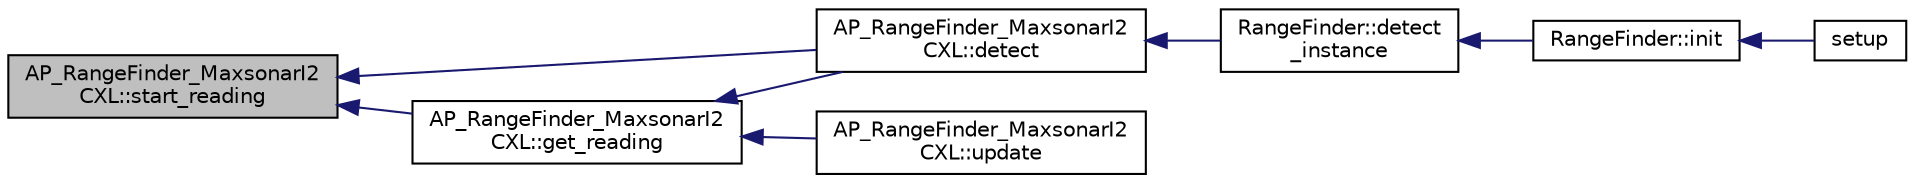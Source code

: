 digraph "AP_RangeFinder_MaxsonarI2CXL::start_reading"
{
 // INTERACTIVE_SVG=YES
  edge [fontname="Helvetica",fontsize="10",labelfontname="Helvetica",labelfontsize="10"];
  node [fontname="Helvetica",fontsize="10",shape=record];
  rankdir="LR";
  Node1 [label="AP_RangeFinder_MaxsonarI2\lCXL::start_reading",height=0.2,width=0.4,color="black", fillcolor="grey75", style="filled" fontcolor="black"];
  Node1 -> Node2 [dir="back",color="midnightblue",fontsize="10",style="solid",fontname="Helvetica"];
  Node2 [label="AP_RangeFinder_MaxsonarI2\lCXL::detect",height=0.2,width=0.4,color="black", fillcolor="white", style="filled",URL="$classAP__RangeFinder__MaxsonarI2CXL.html#a63b2fdab67041f94c16928e1764871b2"];
  Node2 -> Node3 [dir="back",color="midnightblue",fontsize="10",style="solid",fontname="Helvetica"];
  Node3 [label="RangeFinder::detect\l_instance",height=0.2,width=0.4,color="black", fillcolor="white", style="filled",URL="$classRangeFinder.html#a7f7f9dce880eb37d53df67cba39bdda9"];
  Node3 -> Node4 [dir="back",color="midnightblue",fontsize="10",style="solid",fontname="Helvetica"];
  Node4 [label="RangeFinder::init",height=0.2,width=0.4,color="black", fillcolor="white", style="filled",URL="$classRangeFinder.html#a1c2d6a488e35a856814b5d48ca3d5d9e"];
  Node4 -> Node5 [dir="back",color="midnightblue",fontsize="10",style="solid",fontname="Helvetica"];
  Node5 [label="setup",height=0.2,width=0.4,color="black", fillcolor="white", style="filled",URL="$RFIND__test_8pde.html#a4fc01d736fe50cf5b977f755b675f11d"];
  Node1 -> Node6 [dir="back",color="midnightblue",fontsize="10",style="solid",fontname="Helvetica"];
  Node6 [label="AP_RangeFinder_MaxsonarI2\lCXL::get_reading",height=0.2,width=0.4,color="black", fillcolor="white", style="filled",URL="$classAP__RangeFinder__MaxsonarI2CXL.html#a43b8ffc54c0ed66221d0bb61c3e181e9"];
  Node6 -> Node2 [dir="back",color="midnightblue",fontsize="10",style="solid",fontname="Helvetica"];
  Node6 -> Node7 [dir="back",color="midnightblue",fontsize="10",style="solid",fontname="Helvetica"];
  Node7 [label="AP_RangeFinder_MaxsonarI2\lCXL::update",height=0.2,width=0.4,color="black", fillcolor="white", style="filled",URL="$classAP__RangeFinder__MaxsonarI2CXL.html#a6e990839c7d9bbced27ead7b6f4d3a38"];
}
